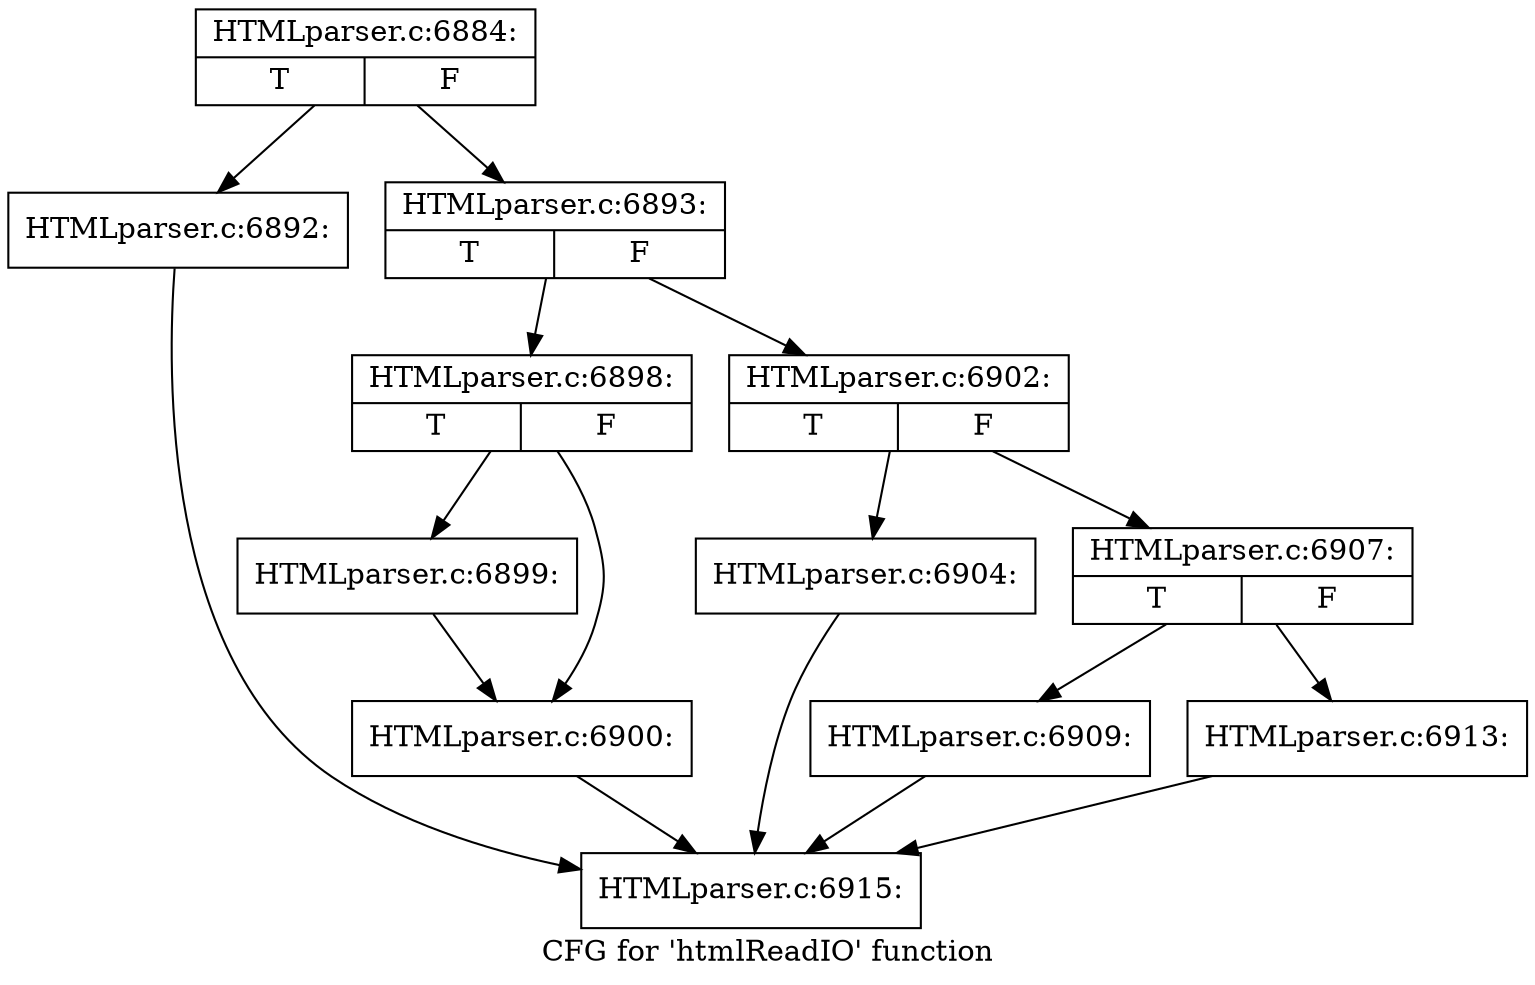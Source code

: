digraph "CFG for 'htmlReadIO' function" {
	label="CFG for 'htmlReadIO' function";

	Node0x3da02d0 [shape=record,label="{HTMLparser.c:6884:|{<s0>T|<s1>F}}"];
	Node0x3da02d0 -> Node0x3da43a0;
	Node0x3da02d0 -> Node0x3da43f0;
	Node0x3da43a0 [shape=record,label="{HTMLparser.c:6892:}"];
	Node0x3da43a0 -> Node0x3da2840;
	Node0x3da43f0 [shape=record,label="{HTMLparser.c:6893:|{<s0>T|<s1>F}}"];
	Node0x3da43f0 -> Node0x3da5200;
	Node0x3da43f0 -> Node0x3da5530;
	Node0x3da5200 [shape=record,label="{HTMLparser.c:6898:|{<s0>T|<s1>F}}"];
	Node0x3da5200 -> Node0x3da54e0;
	Node0x3da5200 -> Node0x3da5900;
	Node0x3da54e0 [shape=record,label="{HTMLparser.c:6899:}"];
	Node0x3da54e0 -> Node0x3da5900;
	Node0x3da5900 [shape=record,label="{HTMLparser.c:6900:}"];
	Node0x3da5900 -> Node0x3da2840;
	Node0x3da5530 [shape=record,label="{HTMLparser.c:6902:|{<s0>T|<s1>F}}"];
	Node0x3da5530 -> Node0x3da5ff0;
	Node0x3da5530 -> Node0x3da6040;
	Node0x3da5ff0 [shape=record,label="{HTMLparser.c:6904:}"];
	Node0x3da5ff0 -> Node0x3da2840;
	Node0x3da6040 [shape=record,label="{HTMLparser.c:6907:|{<s0>T|<s1>F}}"];
	Node0x3da6040 -> Node0x3da6960;
	Node0x3da6040 -> Node0x3da69b0;
	Node0x3da6960 [shape=record,label="{HTMLparser.c:6909:}"];
	Node0x3da6960 -> Node0x3da2840;
	Node0x3da69b0 [shape=record,label="{HTMLparser.c:6913:}"];
	Node0x3da69b0 -> Node0x3da2840;
	Node0x3da2840 [shape=record,label="{HTMLparser.c:6915:}"];
}
